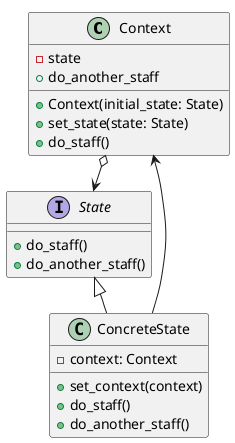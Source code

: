 @startuml
!pragma layout smetana
'https://plantuml.com/class-diagram


class Context {
  - state
  + Context(initial_state: State)
  + set_state(state: State)
  + do_staff()
  + do_another_staff
}

interface State {
  + do_staff()
  + do_another_staff()
}

class ConcreteState {
  - context: Context
  + set_context(context)
  + do_staff()
  + do_another_staff()
}

Context o--> State
State <|-- ConcreteState
ConcreteState --> Context
@enduml